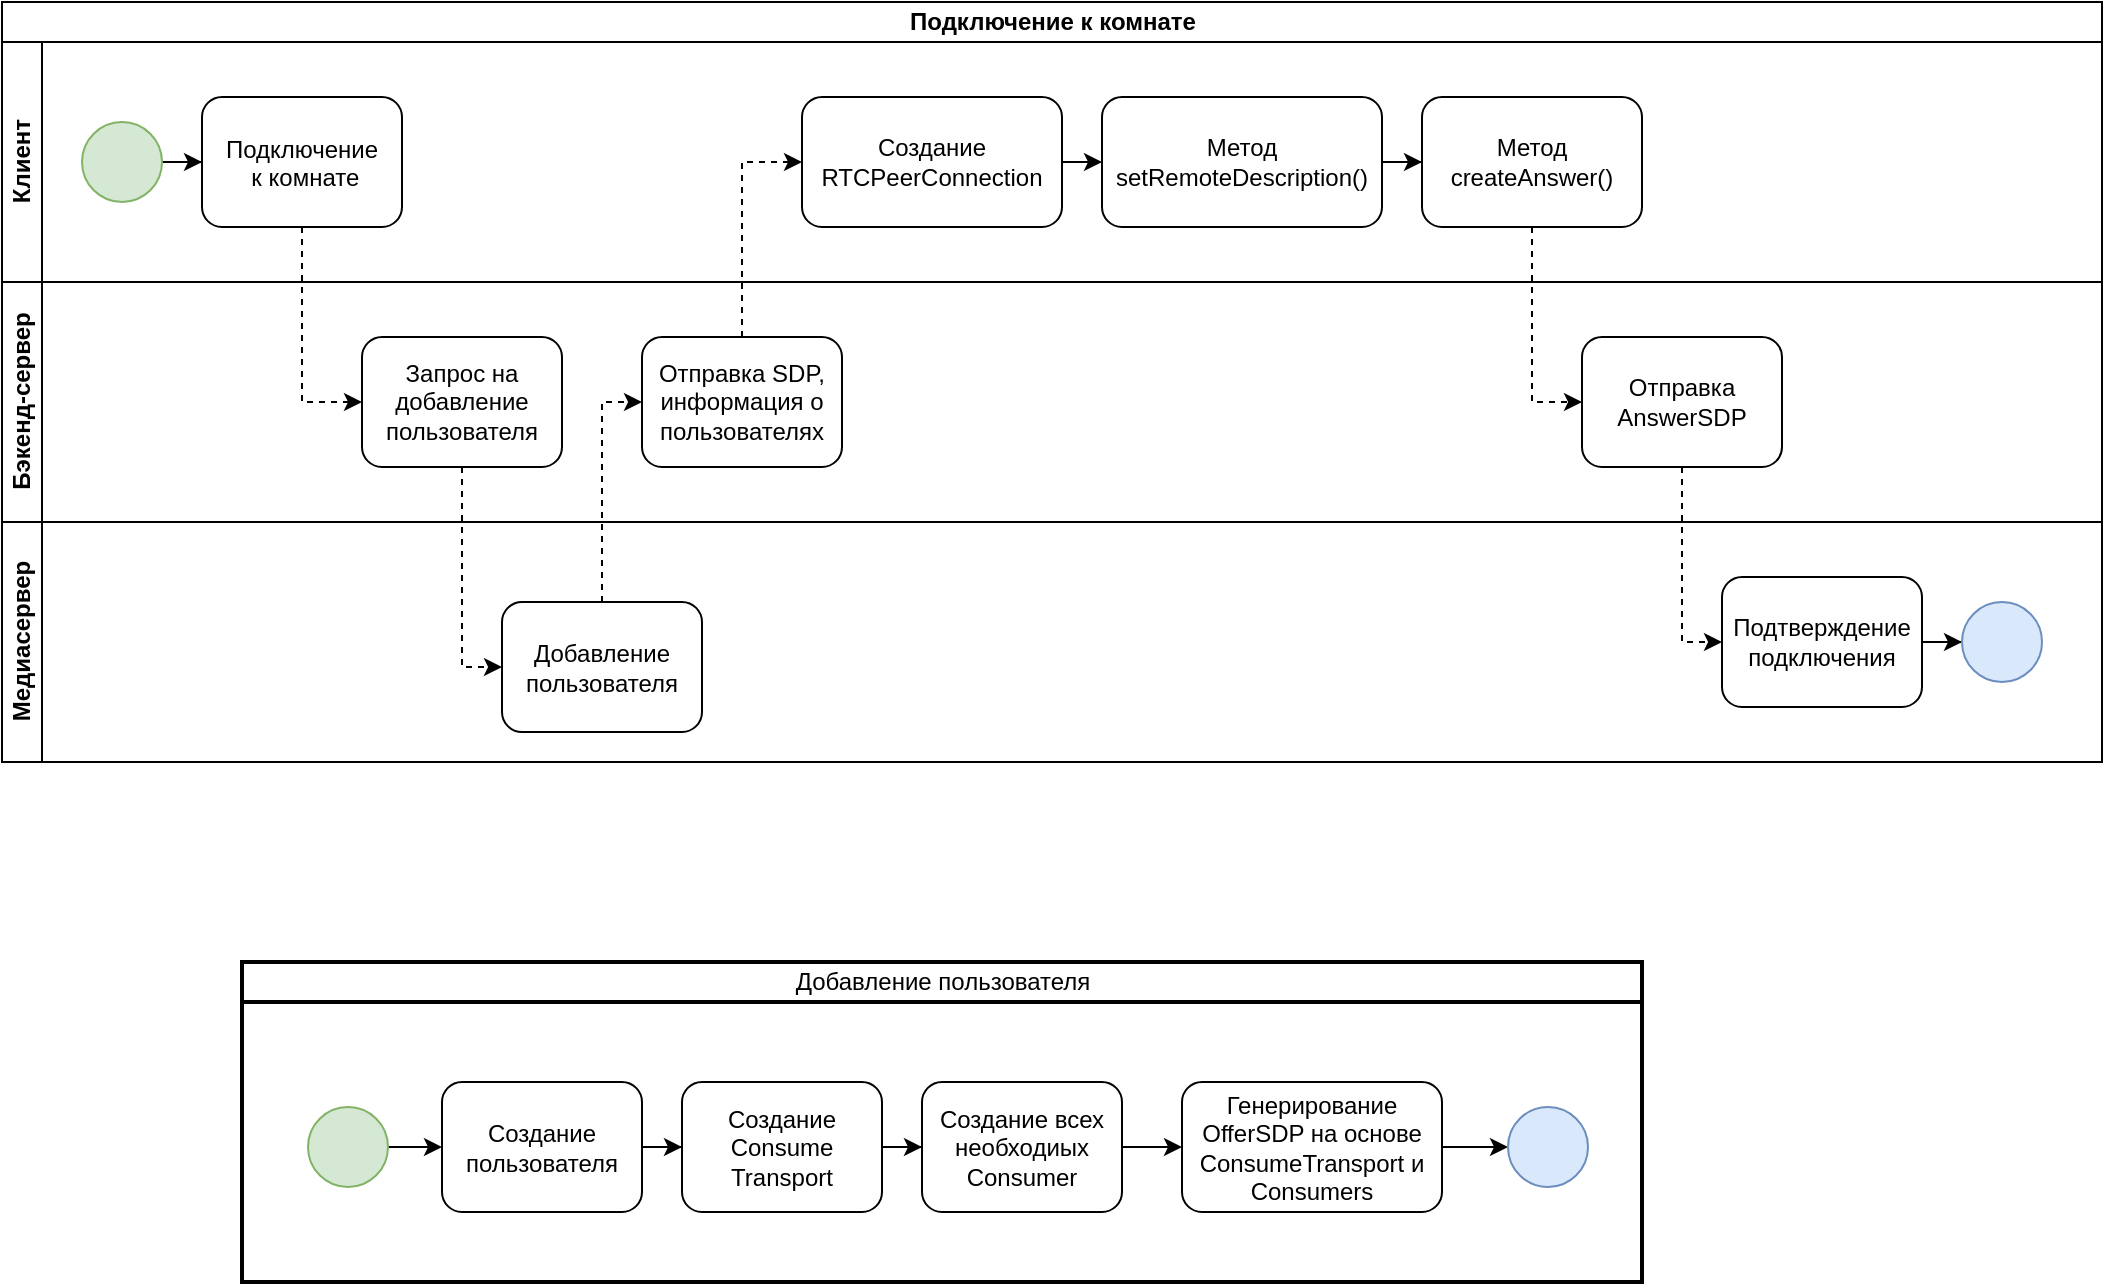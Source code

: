 <mxfile version="14.6.13" type="device" pages="3"><diagram id="ETKXBuLJ5-UBcWtFUw0J" name="Страница 1"><mxGraphModel dx="1205" dy="696" grid="1" gridSize="10" guides="1" tooltips="1" connect="1" arrows="1" fold="1" page="1" pageScale="1" pageWidth="827" pageHeight="1169" math="0" shadow="0"><root><mxCell id="0"/><mxCell id="1" parent="0"/><mxCell id="2uPk1IUhk1NM1T-4s1-V-1" value="Подключение к комнате" style="swimlane;html=1;childLayout=stackLayout;resizeParent=1;resizeParentMax=0;horizontal=1;startSize=20;horizontalStack=0;" parent="1" vertex="1"><mxGeometry x="30" y="180" width="1050" height="380" as="geometry"/></mxCell><mxCell id="2uPk1IUhk1NM1T-4s1-V-2" value="Клиент" style="swimlane;html=1;startSize=20;horizontal=0;" parent="2uPk1IUhk1NM1T-4s1-V-1" vertex="1"><mxGeometry y="20" width="1050" height="120" as="geometry"/></mxCell><mxCell id="2uPk1IUhk1NM1T-4s1-V-7" style="edgeStyle=orthogonalEdgeStyle;rounded=0;orthogonalLoop=1;jettySize=auto;html=1;" parent="2uPk1IUhk1NM1T-4s1-V-2" source="2uPk1IUhk1NM1T-4s1-V-5" target="2uPk1IUhk1NM1T-4s1-V-6" edge="1"><mxGeometry relative="1" as="geometry"/></mxCell><mxCell id="2uPk1IUhk1NM1T-4s1-V-5" value="" style="points=[[0.145,0.145,0],[0.5,0,0],[0.855,0.145,0],[1,0.5,0],[0.855,0.855,0],[0.5,1,0],[0.145,0.855,0],[0,0.5,0]];shape=mxgraph.bpmn.event;html=1;verticalLabelPosition=bottom;labelBackgroundColor=#ffffff;verticalAlign=top;align=center;perimeter=ellipsePerimeter;outlineConnect=0;aspect=fixed;outline=standard;symbol=general;fillColor=#d5e8d4;strokeColor=#82b366;" parent="2uPk1IUhk1NM1T-4s1-V-2" vertex="1"><mxGeometry x="40" y="40" width="40" height="40" as="geometry"/></mxCell><mxCell id="2uPk1IUhk1NM1T-4s1-V-6" value="Подключение&#10; к комнате" style="points=[[0.25,0,0],[0.5,0,0],[0.75,0,0],[1,0.25,0],[1,0.5,0],[1,0.75,0],[0.75,1,0],[0.5,1,0],[0.25,1,0],[0,0.75,0],[0,0.5,0],[0,0.25,0]];shape=mxgraph.bpmn.task;rectStyle=rounded;size=10;taskMarker=abstract;" parent="2uPk1IUhk1NM1T-4s1-V-2" vertex="1"><mxGeometry x="100" y="27.5" width="100" height="65" as="geometry"/></mxCell><mxCell id="2uPk1IUhk1NM1T-4s1-V-28" style="edgeStyle=orthogonalEdgeStyle;rounded=0;orthogonalLoop=1;jettySize=auto;html=1;exitX=1;exitY=0.5;exitDx=0;exitDy=0;exitPerimeter=0;entryX=0;entryY=0.5;entryDx=0;entryDy=0;entryPerimeter=0;" parent="2uPk1IUhk1NM1T-4s1-V-2" source="2uPk1IUhk1NM1T-4s1-V-25" target="2uPk1IUhk1NM1T-4s1-V-27" edge="1"><mxGeometry relative="1" as="geometry"/></mxCell><mxCell id="2uPk1IUhk1NM1T-4s1-V-25" value="Создание RTCPeerConnection" style="points=[[0.25,0,0],[0.5,0,0],[0.75,0,0],[1,0.25,0],[1,0.5,0],[1,0.75,0],[0.75,1,0],[0.5,1,0],[0.25,1,0],[0,0.75,0],[0,0.5,0],[0,0.25,0]];shape=mxgraph.bpmn.task;rectStyle=rounded;size=10;taskMarker=abstract;whiteSpace=wrap;" parent="2uPk1IUhk1NM1T-4s1-V-2" vertex="1"><mxGeometry x="400" y="27.5" width="130" height="65" as="geometry"/></mxCell><mxCell id="2uPk1IUhk1NM1T-4s1-V-46" style="edgeStyle=orthogonalEdgeStyle;rounded=0;orthogonalLoop=1;jettySize=auto;html=1;exitX=1;exitY=0.5;exitDx=0;exitDy=0;exitPerimeter=0;" parent="2uPk1IUhk1NM1T-4s1-V-2" source="2uPk1IUhk1NM1T-4s1-V-27" target="2uPk1IUhk1NM1T-4s1-V-34" edge="1"><mxGeometry relative="1" as="geometry"/></mxCell><mxCell id="2uPk1IUhk1NM1T-4s1-V-27" value="Метод &#10;setRemoteDescription()" style="points=[[0.25,0,0],[0.5,0,0],[0.75,0,0],[1,0.25,0],[1,0.5,0],[1,0.75,0],[0.75,1,0],[0.5,1,0],[0.25,1,0],[0,0.75,0],[0,0.5,0],[0,0.25,0]];shape=mxgraph.bpmn.task;rectStyle=rounded;size=10;taskMarker=abstract;whiteSpace=wrap;" parent="2uPk1IUhk1NM1T-4s1-V-2" vertex="1"><mxGeometry x="550" y="27.5" width="140" height="65" as="geometry"/></mxCell><mxCell id="2uPk1IUhk1NM1T-4s1-V-34" value="Метод &#10;createAnswer()" style="points=[[0.25,0,0],[0.5,0,0],[0.75,0,0],[1,0.25,0],[1,0.5,0],[1,0.75,0],[0.75,1,0],[0.5,1,0],[0.25,1,0],[0,0.75,0],[0,0.5,0],[0,0.25,0]];shape=mxgraph.bpmn.task;rectStyle=rounded;size=10;taskMarker=abstract;whiteSpace=wrap;" parent="2uPk1IUhk1NM1T-4s1-V-2" vertex="1"><mxGeometry x="710" y="27.5" width="110" height="65" as="geometry"/></mxCell><mxCell id="2uPk1IUhk1NM1T-4s1-V-3" value="Бэкенд-сервер" style="swimlane;html=1;startSize=20;horizontal=0;" parent="2uPk1IUhk1NM1T-4s1-V-1" vertex="1"><mxGeometry y="140" width="1050" height="120" as="geometry"/></mxCell><mxCell id="2uPk1IUhk1NM1T-4s1-V-8" value="Запрос на добавление пользователя" style="points=[[0.25,0,0],[0.5,0,0],[0.75,0,0],[1,0.25,0],[1,0.5,0],[1,0.75,0],[0.75,1,0],[0.5,1,0],[0.25,1,0],[0,0.75,0],[0,0.5,0],[0,0.25,0]];shape=mxgraph.bpmn.task;rectStyle=rounded;size=10;taskMarker=abstract;whiteSpace=wrap;" parent="2uPk1IUhk1NM1T-4s1-V-3" vertex="1"><mxGeometry x="180" y="27.5" width="100" height="65" as="geometry"/></mxCell><mxCell id="2uPk1IUhk1NM1T-4s1-V-22" value="Отправка SDP,&#10;информация о пользователях" style="points=[[0.25,0,0],[0.5,0,0],[0.75,0,0],[1,0.25,0],[1,0.5,0],[1,0.75,0],[0.75,1,0],[0.5,1,0],[0.25,1,0],[0,0.75,0],[0,0.5,0],[0,0.25,0]];shape=mxgraph.bpmn.task;rectStyle=rounded;size=10;taskMarker=abstract;whiteSpace=wrap;" parent="2uPk1IUhk1NM1T-4s1-V-3" vertex="1"><mxGeometry x="320" y="27.5" width="100" height="65" as="geometry"/></mxCell><mxCell id="2uPk1IUhk1NM1T-4s1-V-36" value="Отправка AnswerSDP" style="points=[[0.25,0,0],[0.5,0,0],[0.75,0,0],[1,0.25,0],[1,0.5,0],[1,0.75,0],[0.75,1,0],[0.5,1,0],[0.25,1,0],[0,0.75,0],[0,0.5,0],[0,0.25,0]];shape=mxgraph.bpmn.task;rectStyle=rounded;size=10;taskMarker=abstract;whiteSpace=wrap;" parent="2uPk1IUhk1NM1T-4s1-V-3" vertex="1"><mxGeometry x="790" y="27.5" width="100" height="65" as="geometry"/></mxCell><mxCell id="2uPk1IUhk1NM1T-4s1-V-38" style="edgeStyle=orthogonalEdgeStyle;rounded=0;orthogonalLoop=1;jettySize=auto;html=1;entryX=0;entryY=0.5;entryDx=0;entryDy=0;entryPerimeter=0;dashed=1;" parent="2uPk1IUhk1NM1T-4s1-V-1" source="2uPk1IUhk1NM1T-4s1-V-34" target="2uPk1IUhk1NM1T-4s1-V-36" edge="1"><mxGeometry relative="1" as="geometry"/></mxCell><mxCell id="2uPk1IUhk1NM1T-4s1-V-26" style="edgeStyle=orthogonalEdgeStyle;rounded=0;orthogonalLoop=1;jettySize=auto;html=1;entryX=0;entryY=0.5;entryDx=0;entryDy=0;entryPerimeter=0;dashed=1;" parent="2uPk1IUhk1NM1T-4s1-V-1" source="2uPk1IUhk1NM1T-4s1-V-22" target="2uPk1IUhk1NM1T-4s1-V-25" edge="1"><mxGeometry relative="1" as="geometry"/></mxCell><mxCell id="2uPk1IUhk1NM1T-4s1-V-4" value="Медиасервер" style="swimlane;html=1;startSize=20;horizontal=0;" parent="2uPk1IUhk1NM1T-4s1-V-1" vertex="1"><mxGeometry y="260" width="1050" height="120" as="geometry"/></mxCell><mxCell id="2uPk1IUhk1NM1T-4s1-V-14" value="Добавление пользователя" style="points=[[0.25,0,0],[0.5,0,0],[0.75,0,0],[1,0.25,0],[1,0.5,0],[1,0.75,0],[0.75,1,0],[0.5,1,0],[0.25,1,0],[0,0.75,0],[0,0.5,0],[0,0.25,0]];shape=mxgraph.bpmn.task;rectStyle=rounded;size=10;taskMarker=abstract;whiteSpace=wrap;" parent="2uPk1IUhk1NM1T-4s1-V-4" vertex="1"><mxGeometry x="250" y="40" width="100" height="65" as="geometry"/></mxCell><mxCell id="2uPk1IUhk1NM1T-4s1-V-19" style="edgeStyle=orthogonalEdgeStyle;rounded=0;orthogonalLoop=1;jettySize=auto;html=1;" parent="2uPk1IUhk1NM1T-4s1-V-4" edge="1"><mxGeometry relative="1" as="geometry"><mxPoint x="470" y="72.5" as="sourcePoint"/></mxGeometry></mxCell><mxCell id="2uPk1IUhk1NM1T-4s1-V-21" style="edgeStyle=orthogonalEdgeStyle;rounded=0;orthogonalLoop=1;jettySize=auto;html=1;" parent="2uPk1IUhk1NM1T-4s1-V-4" edge="1"><mxGeometry relative="1" as="geometry"><mxPoint x="590" y="72.5" as="sourcePoint"/></mxGeometry></mxCell><mxCell id="2uPk1IUhk1NM1T-4s1-V-42" style="edgeStyle=orthogonalEdgeStyle;rounded=0;orthogonalLoop=1;jettySize=auto;html=1;" parent="2uPk1IUhk1NM1T-4s1-V-4" edge="1"><mxGeometry relative="1" as="geometry"><mxPoint x="1004" y="60.0" as="targetPoint"/></mxGeometry></mxCell><mxCell id="2uPk1IUhk1NM1T-4s1-V-45" style="edgeStyle=orthogonalEdgeStyle;rounded=0;orthogonalLoop=1;jettySize=auto;html=1;" parent="2uPk1IUhk1NM1T-4s1-V-4" edge="1"><mxGeometry relative="1" as="geometry"><mxPoint x="1114" y="60.0" as="sourcePoint"/></mxGeometry></mxCell><mxCell id="4lJ2vFzrOH7g4SkYIsMd-4" style="edgeStyle=orthogonalEdgeStyle;rounded=0;orthogonalLoop=1;jettySize=auto;html=1;" parent="2uPk1IUhk1NM1T-4s1-V-4" source="4lJ2vFzrOH7g4SkYIsMd-1" target="4lJ2vFzrOH7g4SkYIsMd-2" edge="1"><mxGeometry relative="1" as="geometry"/></mxCell><mxCell id="4lJ2vFzrOH7g4SkYIsMd-1" value="Подтверждение подключения" style="points=[[0.25,0,0],[0.5,0,0],[0.75,0,0],[1,0.25,0],[1,0.5,0],[1,0.75,0],[0.75,1,0],[0.5,1,0],[0.25,1,0],[0,0.75,0],[0,0.5,0],[0,0.25,0]];shape=mxgraph.bpmn.task;rectStyle=rounded;size=10;taskMarker=abstract;whiteSpace=wrap;" parent="2uPk1IUhk1NM1T-4s1-V-4" vertex="1"><mxGeometry x="860" y="27.5" width="100" height="65" as="geometry"/></mxCell><mxCell id="4lJ2vFzrOH7g4SkYIsMd-2" value="" style="points=[[0.145,0.145,0],[0.5,0,0],[0.855,0.145,0],[1,0.5,0],[0.855,0.855,0],[0.5,1,0],[0.145,0.855,0],[0,0.5,0]];shape=mxgraph.bpmn.event;html=1;verticalLabelPosition=bottom;labelBackgroundColor=#ffffff;verticalAlign=top;align=center;perimeter=ellipsePerimeter;outlineConnect=0;aspect=fixed;outline=standard;symbol=general;fillColor=#dae8fc;strokeColor=#6c8ebf;" parent="2uPk1IUhk1NM1T-4s1-V-4" vertex="1"><mxGeometry x="980" y="40" width="40" height="40" as="geometry"/></mxCell><mxCell id="2uPk1IUhk1NM1T-4s1-V-13" style="edgeStyle=orthogonalEdgeStyle;rounded=0;orthogonalLoop=1;jettySize=auto;html=1;entryX=0;entryY=0.5;entryDx=0;entryDy=0;entryPerimeter=0;dashed=1;" parent="2uPk1IUhk1NM1T-4s1-V-1" source="2uPk1IUhk1NM1T-4s1-V-6" target="2uPk1IUhk1NM1T-4s1-V-8" edge="1"><mxGeometry relative="1" as="geometry"/></mxCell><mxCell id="2uPk1IUhk1NM1T-4s1-V-15" style="edgeStyle=orthogonalEdgeStyle;rounded=0;orthogonalLoop=1;jettySize=auto;html=1;entryX=0;entryY=0.5;entryDx=0;entryDy=0;entryPerimeter=0;dashed=1;" parent="2uPk1IUhk1NM1T-4s1-V-1" source="2uPk1IUhk1NM1T-4s1-V-8" target="2uPk1IUhk1NM1T-4s1-V-14" edge="1"><mxGeometry relative="1" as="geometry"/></mxCell><mxCell id="gVwDxfxNyZKpO_SLwJWj-8" style="edgeStyle=orthogonalEdgeStyle;rounded=0;orthogonalLoop=1;jettySize=auto;html=1;exitX=0.5;exitY=0;exitDx=0;exitDy=0;exitPerimeter=0;entryX=0;entryY=0.5;entryDx=0;entryDy=0;entryPerimeter=0;dashed=1;" parent="2uPk1IUhk1NM1T-4s1-V-1" source="2uPk1IUhk1NM1T-4s1-V-14" target="2uPk1IUhk1NM1T-4s1-V-22" edge="1"><mxGeometry relative="1" as="geometry"/></mxCell><mxCell id="4lJ2vFzrOH7g4SkYIsMd-3" style="edgeStyle=orthogonalEdgeStyle;rounded=0;orthogonalLoop=1;jettySize=auto;html=1;exitX=0.5;exitY=1;exitDx=0;exitDy=0;exitPerimeter=0;entryX=0;entryY=0.5;entryDx=0;entryDy=0;entryPerimeter=0;dashed=1;" parent="2uPk1IUhk1NM1T-4s1-V-1" source="2uPk1IUhk1NM1T-4s1-V-36" target="4lJ2vFzrOH7g4SkYIsMd-1" edge="1"><mxGeometry relative="1" as="geometry"/></mxCell><mxCell id="gVwDxfxNyZKpO_SLwJWj-11" value="Добавление пользователя" style="swimlane;html=1;startSize=20;fontStyle=0;collapsible=0;horizontal=1;swimlaneLine=1;strokeWidth=2;swimlaneFillColor=#ffffff;" parent="1" vertex="1"><mxGeometry x="150" y="660" width="700" height="160" as="geometry"/></mxCell><mxCell id="gVwDxfxNyZKpO_SLwJWj-2" value="Создание пользователя" style="points=[[0.25,0,0],[0.5,0,0],[0.75,0,0],[1,0.25,0],[1,0.5,0],[1,0.75,0],[0.75,1,0],[0.5,1,0],[0.25,1,0],[0,0.75,0],[0,0.5,0],[0,0.25,0]];shape=mxgraph.bpmn.task;rectStyle=rounded;size=10;taskMarker=abstract;whiteSpace=wrap;" parent="gVwDxfxNyZKpO_SLwJWj-11" vertex="1"><mxGeometry x="100" y="60" width="100" height="65" as="geometry"/></mxCell><mxCell id="gVwDxfxNyZKpO_SLwJWj-4" value="Создание Consume Transport" style="points=[[0.25,0,0],[0.5,0,0],[0.75,0,0],[1,0.25,0],[1,0.5,0],[1,0.75,0],[0.75,1,0],[0.5,1,0],[0.25,1,0],[0,0.75,0],[0,0.5,0],[0,0.25,0]];shape=mxgraph.bpmn.task;rectStyle=rounded;size=10;taskMarker=abstract;whiteSpace=wrap;" parent="gVwDxfxNyZKpO_SLwJWj-11" vertex="1"><mxGeometry x="220" y="60" width="100" height="65" as="geometry"/></mxCell><mxCell id="gVwDxfxNyZKpO_SLwJWj-1" style="edgeStyle=orthogonalEdgeStyle;rounded=0;orthogonalLoop=1;jettySize=auto;html=1;" parent="gVwDxfxNyZKpO_SLwJWj-11" source="gVwDxfxNyZKpO_SLwJWj-2" target="gVwDxfxNyZKpO_SLwJWj-4" edge="1"><mxGeometry relative="1" as="geometry"/></mxCell><mxCell id="gVwDxfxNyZKpO_SLwJWj-6" value="Создание всех необходиых Consumer" style="points=[[0.25,0,0],[0.5,0,0],[0.75,0,0],[1,0.25,0],[1,0.5,0],[1,0.75,0],[0.75,1,0],[0.5,1,0],[0.25,1,0],[0,0.75,0],[0,0.5,0],[0,0.25,0]];shape=mxgraph.bpmn.task;rectStyle=rounded;size=10;taskMarker=abstract;whiteSpace=wrap;" parent="gVwDxfxNyZKpO_SLwJWj-11" vertex="1"><mxGeometry x="340" y="60" width="100" height="65" as="geometry"/></mxCell><mxCell id="gVwDxfxNyZKpO_SLwJWj-3" style="edgeStyle=orthogonalEdgeStyle;rounded=0;orthogonalLoop=1;jettySize=auto;html=1;" parent="gVwDxfxNyZKpO_SLwJWj-11" source="gVwDxfxNyZKpO_SLwJWj-4" target="gVwDxfxNyZKpO_SLwJWj-6" edge="1"><mxGeometry relative="1" as="geometry"/></mxCell><mxCell id="gVwDxfxNyZKpO_SLwJWj-15" style="edgeStyle=orthogonalEdgeStyle;rounded=0;orthogonalLoop=1;jettySize=auto;html=1;" parent="gVwDxfxNyZKpO_SLwJWj-11" source="gVwDxfxNyZKpO_SLwJWj-7" target="gVwDxfxNyZKpO_SLwJWj-14" edge="1"><mxGeometry relative="1" as="geometry"/></mxCell><mxCell id="gVwDxfxNyZKpO_SLwJWj-7" value="Генерирование OfferSDP на основе ConsumeTransport и Consumers" style="points=[[0.25,0,0],[0.5,0,0],[0.75,0,0],[1,0.25,0],[1,0.5,0],[1,0.75,0],[0.75,1,0],[0.5,1,0],[0.25,1,0],[0,0.75,0],[0,0.5,0],[0,0.25,0]];shape=mxgraph.bpmn.task;rectStyle=rounded;size=10;taskMarker=abstract;whiteSpace=wrap;" parent="gVwDxfxNyZKpO_SLwJWj-11" vertex="1"><mxGeometry x="470" y="60" width="130" height="65" as="geometry"/></mxCell><mxCell id="gVwDxfxNyZKpO_SLwJWj-5" style="edgeStyle=orthogonalEdgeStyle;rounded=0;orthogonalLoop=1;jettySize=auto;html=1;" parent="gVwDxfxNyZKpO_SLwJWj-11" source="gVwDxfxNyZKpO_SLwJWj-6" target="gVwDxfxNyZKpO_SLwJWj-7" edge="1"><mxGeometry relative="1" as="geometry"/></mxCell><mxCell id="gVwDxfxNyZKpO_SLwJWj-13" style="edgeStyle=orthogonalEdgeStyle;rounded=0;orthogonalLoop=1;jettySize=auto;html=1;" parent="gVwDxfxNyZKpO_SLwJWj-11" source="gVwDxfxNyZKpO_SLwJWj-12" target="gVwDxfxNyZKpO_SLwJWj-2" edge="1"><mxGeometry relative="1" as="geometry"/></mxCell><mxCell id="gVwDxfxNyZKpO_SLwJWj-12" value="" style="points=[[0.145,0.145,0],[0.5,0,0],[0.855,0.145,0],[1,0.5,0],[0.855,0.855,0],[0.5,1,0],[0.145,0.855,0],[0,0.5,0]];shape=mxgraph.bpmn.event;html=1;verticalLabelPosition=bottom;labelBackgroundColor=#ffffff;verticalAlign=top;align=center;perimeter=ellipsePerimeter;outlineConnect=0;aspect=fixed;outline=standard;symbol=general;fillColor=#d5e8d4;strokeColor=#82b366;" parent="gVwDxfxNyZKpO_SLwJWj-11" vertex="1"><mxGeometry x="33" y="72.5" width="40" height="40" as="geometry"/></mxCell><mxCell id="gVwDxfxNyZKpO_SLwJWj-14" value="" style="points=[[0.145,0.145,0],[0.5,0,0],[0.855,0.145,0],[1,0.5,0],[0.855,0.855,0],[0.5,1,0],[0.145,0.855,0],[0,0.5,0]];shape=mxgraph.bpmn.event;html=1;verticalLabelPosition=bottom;labelBackgroundColor=#ffffff;verticalAlign=top;align=center;perimeter=ellipsePerimeter;outlineConnect=0;aspect=fixed;outline=standard;symbol=general;fillColor=#dae8fc;strokeColor=#6c8ebf;" parent="gVwDxfxNyZKpO_SLwJWj-11" vertex="1"><mxGeometry x="633" y="72.5" width="40" height="40" as="geometry"/></mxCell></root></mxGraphModel></diagram><diagram id="omdGYrulDLYkg5fqbB39" name="Страница 2"><mxGraphModel dx="1024" dy="592" grid="1" gridSize="10" guides="1" tooltips="1" connect="1" arrows="1" fold="1" page="1" pageScale="1" pageWidth="827" pageHeight="1169" math="0" shadow="0"><root><mxCell id="6RDWYnPPyTVVLgTJntej-0"/><mxCell id="6RDWYnPPyTVVLgTJntej-1" parent="6RDWYnPPyTVVLgTJntej-0"/><mxCell id="6RDWYnPPyTVVLgTJntej-2" value="Передача потоковых данных" style="swimlane;html=1;childLayout=stackLayout;resizeParent=1;resizeParentMax=0;horizontal=1;startSize=20;horizontalStack=0;whiteSpace=wrap;" parent="6RDWYnPPyTVVLgTJntej-1" vertex="1"><mxGeometry x="30" y="180" width="1630" height="570" as="geometry"/></mxCell><mxCell id="6RDWYnPPyTVVLgTJntej-41" value="Клиент-вещатель" style="swimlane;html=1;startSize=20;horizontal=0;" parent="6RDWYnPPyTVVLgTJntej-2" vertex="1"><mxGeometry y="20" width="1630" height="120" as="geometry"/></mxCell><mxCell id="6RDWYnPPyTVVLgTJntej-42" style="edgeStyle=orthogonalEdgeStyle;rounded=0;orthogonalLoop=1;jettySize=auto;html=1;" parent="6RDWYnPPyTVVLgTJntej-41" source="6RDWYnPPyTVVLgTJntej-43" target="6RDWYnPPyTVVLgTJntej-44" edge="1"><mxGeometry relative="1" as="geometry"/></mxCell><mxCell id="6RDWYnPPyTVVLgTJntej-43" value="" style="points=[[0.145,0.145,0],[0.5,0,0],[0.855,0.145,0],[1,0.5,0],[0.855,0.855,0],[0.5,1,0],[0.145,0.855,0],[0,0.5,0]];shape=mxgraph.bpmn.event;html=1;verticalLabelPosition=bottom;labelBackgroundColor=#ffffff;verticalAlign=top;align=center;perimeter=ellipsePerimeter;outlineConnect=0;aspect=fixed;outline=standard;symbol=general;fillColor=#d5e8d4;strokeColor=#82b366;" parent="6RDWYnPPyTVVLgTJntej-41" vertex="1"><mxGeometry x="40" y="40" width="40" height="40" as="geometry"/></mxCell><mxCell id="6RDWYnPPyTVVLgTJntej-46" style="edgeStyle=orthogonalEdgeStyle;rounded=0;orthogonalLoop=1;jettySize=auto;html=1;" parent="6RDWYnPPyTVVLgTJntej-41" source="6RDWYnPPyTVVLgTJntej-44" target="6RDWYnPPyTVVLgTJntej-45" edge="1"><mxGeometry relative="1" as="geometry"/></mxCell><mxCell id="6RDWYnPPyTVVLgTJntej-44" value="Метод&#10;getUserMedia()" style="points=[[0.25,0,0],[0.5,0,0],[0.75,0,0],[1,0.25,0],[1,0.5,0],[1,0.75,0],[0.75,1,0],[0.5,1,0],[0.25,1,0],[0,0.75,0],[0,0.5,0],[0,0.25,0]];shape=mxgraph.bpmn.task;rectStyle=rounded;size=10;taskMarker=abstract;" parent="6RDWYnPPyTVVLgTJntej-41" vertex="1"><mxGeometry x="110" y="30" width="100" height="60" as="geometry"/></mxCell><mxCell id="6RDWYnPPyTVVLgTJntej-48" style="edgeStyle=orthogonalEdgeStyle;rounded=0;orthogonalLoop=1;jettySize=auto;html=1;" parent="6RDWYnPPyTVVLgTJntej-41" source="6RDWYnPPyTVVLgTJntej-45" target="6RDWYnPPyTVVLgTJntej-47" edge="1"><mxGeometry relative="1" as="geometry"/></mxCell><mxCell id="6RDWYnPPyTVVLgTJntej-45" value="Создание &#10;RTCPeerConnection" style="points=[[0.25,0,0],[0.5,0,0],[0.75,0,0],[1,0.25,0],[1,0.5,0],[1,0.75,0],[0.75,1,0],[0.5,1,0],[0.25,1,0],[0,0.75,0],[0,0.5,0],[0,0.25,0]];shape=mxgraph.bpmn.task;rectStyle=rounded;size=10;taskMarker=abstract;" parent="6RDWYnPPyTVVLgTJntej-41" vertex="1"><mxGeometry x="230" y="30" width="120" height="60" as="geometry"/></mxCell><mxCell id="6RDWYnPPyTVVLgTJntej-47" value="Метод &#10;createOffer()" style="points=[[0.25,0,0],[0.5,0,0],[0.75,0,0],[1,0.25,0],[1,0.5,0],[1,0.75,0],[0.75,1,0],[0.5,1,0],[0.25,1,0],[0,0.75,0],[0,0.5,0],[0,0.25,0]];shape=mxgraph.bpmn.task;rectStyle=rounded;size=10;taskMarker=abstract;" parent="6RDWYnPPyTVVLgTJntej-41" vertex="1"><mxGeometry x="370" y="30" width="110" height="60" as="geometry"/></mxCell><mxCell id="tt8Z9aWnrtXFWPfzhKW4-12" value="Метод setRemoteDescription()" style="points=[[0.25,0,0],[0.5,0,0],[0.75,0,0],[1,0.25,0],[1,0.5,0],[1,0.75,0],[0.75,1,0],[0.5,1,0],[0.25,1,0],[0,0.75,0],[0,0.5,0],[0,0.25,0]];shape=mxgraph.bpmn.task;rectStyle=rounded;size=10;taskMarker=abstract;whiteSpace=wrap;" parent="6RDWYnPPyTVVLgTJntej-41" vertex="1"><mxGeometry x="810" y="30" width="140" height="60" as="geometry"/></mxCell><mxCell id="6RDWYnPPyTVVLgTJntej-3" value="Клиент-слушатель" style="swimlane;html=1;startSize=20;horizontal=0;" parent="6RDWYnPPyTVVLgTJntej-2" vertex="1"><mxGeometry y="140" width="1630" height="120" as="geometry"/></mxCell><mxCell id="6RDWYnPPyTVVLgTJntej-36" style="edgeStyle=orthogonalEdgeStyle;rounded=0;orthogonalLoop=1;jettySize=auto;html=1;" parent="6RDWYnPPyTVVLgTJntej-3" edge="1"><mxGeometry relative="1" as="geometry"><mxPoint x="110" y="60.0" as="targetPoint"/></mxGeometry></mxCell><mxCell id="fyVIB2_kqtwNMb3Mehe7-1" style="edgeStyle=orthogonalEdgeStyle;rounded=0;orthogonalLoop=1;jettySize=auto;html=1;exitX=1;exitY=0.5;exitDx=0;exitDy=0;exitPerimeter=0;" parent="6RDWYnPPyTVVLgTJntej-3" edge="1"><mxGeometry relative="1" as="geometry"><mxPoint x="1100" y="60" as="targetPoint"/></mxGeometry></mxCell><mxCell id="gRleVwLdC9a7-R2NVpHP-4" style="edgeStyle=orthogonalEdgeStyle;rounded=0;orthogonalLoop=1;jettySize=auto;html=1;" parent="6RDWYnPPyTVVLgTJntej-3" source="gRleVwLdC9a7-R2NVpHP-0" target="gRleVwLdC9a7-R2NVpHP-1" edge="1"><mxGeometry relative="1" as="geometry"/></mxCell><mxCell id="gRleVwLdC9a7-R2NVpHP-0" value="Создание RTCPeerConnection" style="points=[[0.25,0,0],[0.5,0,0],[0.75,0,0],[1,0.25,0],[1,0.5,0],[1,0.75,0],[0.75,1,0],[0.5,1,0],[0.25,1,0],[0,0.75,0],[0,0.5,0],[0,0.25,0]];shape=mxgraph.bpmn.task;rectStyle=rounded;size=10;taskMarker=abstract;whiteSpace=wrap;" parent="6RDWYnPPyTVVLgTJntej-3" vertex="1"><mxGeometry x="940" y="27.5" width="130" height="65" as="geometry"/></mxCell><mxCell id="gRleVwLdC9a7-R2NVpHP-5" style="edgeStyle=orthogonalEdgeStyle;rounded=0;orthogonalLoop=1;jettySize=auto;html=1;exitX=1;exitY=0.5;exitDx=0;exitDy=0;exitPerimeter=0;" parent="6RDWYnPPyTVVLgTJntej-3" source="gRleVwLdC9a7-R2NVpHP-1" target="gRleVwLdC9a7-R2NVpHP-2" edge="1"><mxGeometry relative="1" as="geometry"/></mxCell><mxCell id="gRleVwLdC9a7-R2NVpHP-1" value="Метод &#10;setRemoteDescription()" style="points=[[0.25,0,0],[0.5,0,0],[0.75,0,0],[1,0.25,0],[1,0.5,0],[1,0.75,0],[0.75,1,0],[0.5,1,0],[0.25,1,0],[0,0.75,0],[0,0.5,0],[0,0.25,0]];shape=mxgraph.bpmn.task;rectStyle=rounded;size=10;taskMarker=abstract;whiteSpace=wrap;" parent="6RDWYnPPyTVVLgTJntej-3" vertex="1"><mxGeometry x="1090" y="27.5" width="140" height="65" as="geometry"/></mxCell><mxCell id="gRleVwLdC9a7-R2NVpHP-2" value="Метод &#10;createAnswer()" style="points=[[0.25,0,0],[0.5,0,0],[0.75,0,0],[1,0.25,0],[1,0.5,0],[1,0.75,0],[0.75,1,0],[0.5,1,0],[0.25,1,0],[0,0.75,0],[0,0.5,0],[0,0.25,0]];shape=mxgraph.bpmn.task;rectStyle=rounded;size=10;taskMarker=abstract;whiteSpace=wrap;" parent="6RDWYnPPyTVVLgTJntej-3" vertex="1"><mxGeometry x="1250" y="27.5" width="110" height="65" as="geometry"/></mxCell><mxCell id="6vIM8JimssAB81ZvXOod-3" value="" style="points=[[0.145,0.145,0],[0.5,0,0],[0.855,0.145,0],[1,0.5,0],[0.855,0.855,0],[0.5,1,0],[0.145,0.855,0],[0,0.5,0]];shape=mxgraph.bpmn.event;html=1;verticalLabelPosition=bottom;labelBackgroundColor=#ffffff;verticalAlign=top;align=center;perimeter=ellipsePerimeter;outlineConnect=0;aspect=fixed;outline=standard;symbol=general;fillColor=#dae8fc;strokeColor=#6c8ebf;" parent="6RDWYnPPyTVVLgTJntej-3" vertex="1"><mxGeometry x="1530" y="40" width="40" height="40" as="geometry"/></mxCell><mxCell id="6vIM8JimssAB81ZvXOod-4" style="edgeStyle=orthogonalEdgeStyle;rounded=0;orthogonalLoop=1;jettySize=auto;html=1;exitX=1;exitY=0.5;exitDx=0;exitDy=0;exitPerimeter=0;" parent="6RDWYnPPyTVVLgTJntej-3" source="gRleVwLdC9a7-R2NVpHP-2" target="6vIM8JimssAB81ZvXOod-3" edge="1"><mxGeometry relative="1" as="geometry"/></mxCell><mxCell id="6RDWYnPPyTVVLgTJntej-14" value="Бэкенд-сервер" style="swimlane;html=1;startSize=20;horizontal=0;" parent="6RDWYnPPyTVVLgTJntej-2" vertex="1"><mxGeometry y="260" width="1630" height="190" as="geometry"/></mxCell><mxCell id="6RDWYnPPyTVVLgTJntej-49" value="Запрос на Produce&#10;Отправка OfferSDP" style="points=[[0.25,0,0],[0.5,0,0],[0.75,0,0],[1,0.25,0],[1,0.5,0],[1,0.75,0],[0.75,1,0],[0.5,1,0],[0.25,1,0],[0,0.75,0],[0,0.5,0],[0,0.25,0]];shape=mxgraph.bpmn.task;rectStyle=rounded;size=10;taskMarker=abstract;" parent="6RDWYnPPyTVVLgTJntej-14" vertex="1"><mxGeometry x="450" y="45" width="140" height="60" as="geometry"/></mxCell><mxCell id="tt8Z9aWnrtXFWPfzhKW4-11" style="edgeStyle=orthogonalEdgeStyle;rounded=0;orthogonalLoop=1;jettySize=auto;html=1;exitX=0.5;exitY=0;exitDx=0;exitDy=0;exitPerimeter=0;entryX=0;entryY=0.5;entryDx=0;entryDy=0;entryPerimeter=0;" parent="6RDWYnPPyTVVLgTJntej-14" source="tt8Z9aWnrtXFWPfzhKW4-8" target="tt8Z9aWnrtXFWPfzhKW4-10" edge="1"><mxGeometry relative="1" as="geometry"/></mxCell><mxCell id="tt8Z9aWnrtXFWPfzhKW4-15" style="edgeStyle=orthogonalEdgeStyle;rounded=0;orthogonalLoop=1;jettySize=auto;html=1;exitX=0.5;exitY=1;exitDx=0;exitDy=0;exitPerimeter=0;entryX=0;entryY=0.5;entryDx=0;entryDy=0;entryPerimeter=0;" parent="6RDWYnPPyTVVLgTJntej-14" source="tt8Z9aWnrtXFWPfzhKW4-8" target="tt8Z9aWnrtXFWPfzhKW4-14" edge="1"><mxGeometry relative="1" as="geometry"/></mxCell><mxCell id="tt8Z9aWnrtXFWPfzhKW4-8" value="" style="points=[[0.25,0.25,0],[0.5,0,0],[0.75,0.25,0],[1,0.5,0],[0.75,0.75,0],[0.5,1,0],[0.25,0.75,0],[0,0.5,0]];shape=mxgraph.bpmn.gateway2;html=1;verticalLabelPosition=bottom;labelBackgroundColor=#ffffff;verticalAlign=top;align=center;perimeter=rhombusPerimeter;outlineConnect=0;outline=none;symbol=none;gwType=parallel;" parent="6RDWYnPPyTVVLgTJntej-14" vertex="1"><mxGeometry x="650" y="75" width="40" height="40" as="geometry"/></mxCell><mxCell id="tt8Z9aWnrtXFWPfzhKW4-10" value="Отправка&#10;AnswerSDP&#10;вещателю" style="points=[[0.25,0,0],[0.5,0,0],[0.75,0,0],[1,0.25,0],[1,0.5,0],[1,0.75,0],[0.75,1,0],[0.5,1,0],[0.25,1,0],[0,0.75,0],[0,0.5,0],[0,0.25,0]];shape=mxgraph.bpmn.task;rectStyle=rounded;size=10;taskMarker=abstract;" parent="6RDWYnPPyTVVLgTJntej-14" vertex="1"><mxGeometry x="710" y="15" width="140" height="60" as="geometry"/></mxCell><mxCell id="tt8Z9aWnrtXFWPfzhKW4-14" value="Отправка OfferSDP&#10;слушателям" style="points=[[0.25,0,0],[0.5,0,0],[0.75,0,0],[1,0.25,0],[1,0.5,0],[1,0.75,0],[0.75,1,0],[0.5,1,0],[0.25,1,0],[0,0.75,0],[0,0.5,0],[0,0.25,0]];shape=mxgraph.bpmn.task;rectStyle=rounded;size=10;taskMarker=abstract;whiteSpace=wrap;" parent="6RDWYnPPyTVVLgTJntej-14" vertex="1"><mxGeometry x="840" y="110" width="140" height="60" as="geometry"/></mxCell><mxCell id="ieUM-piZWhklw1Dqqa5F-0" value="Отправка AnswerSDP" style="points=[[0.25,0,0],[0.5,0,0],[0.75,0,0],[1,0.25,0],[1,0.5,0],[1,0.75,0],[0.75,1,0],[0.5,1,0],[0.25,1,0],[0,0.75,0],[0,0.5,0],[0,0.25,0]];shape=mxgraph.bpmn.task;rectStyle=rounded;size=10;taskMarker=abstract;whiteSpace=wrap;" parent="6RDWYnPPyTVVLgTJntej-14" vertex="1"><mxGeometry x="1330" y="62.5" width="100" height="65" as="geometry"/></mxCell><mxCell id="RdTKJyDOAw3oOG8fnKGa-0" value="WebSocket" style="text;html=1;strokeColor=none;fillColor=none;align=center;verticalAlign=middle;whiteSpace=wrap;rounded=0;" parent="6RDWYnPPyTVVLgTJntej-14" vertex="1"><mxGeometry x="920" y="85" width="80" height="20" as="geometry"/></mxCell><mxCell id="6RDWYnPPyTVVLgTJntej-18" value="Медиасервер" style="swimlane;html=1;startSize=20;horizontal=0;" parent="6RDWYnPPyTVVLgTJntej-2" vertex="1"><mxGeometry y="450" width="1630" height="120" as="geometry"/></mxCell><mxCell id="tt8Z9aWnrtXFWPfzhKW4-4" value="Создание ProducerTransport,&#10;Producer,&#10;а также всех необходимых Consumers" style="points=[[0.25,0,0],[0.5,0,0],[0.75,0,0],[1,0.25,0],[1,0.5,0],[1,0.75,0],[0.75,1,0],[0.5,1,0],[0.25,1,0],[0,0.75,0],[0,0.5,0],[0,0.25,0]];shape=mxgraph.bpmn.task;rectStyle=rounded;size=10;taskMarker=abstract;whiteSpace=wrap;" parent="6RDWYnPPyTVVLgTJntej-18" vertex="1"><mxGeometry x="540" y="25" width="170" height="70" as="geometry"/></mxCell><mxCell id="ieUM-piZWhklw1Dqqa5F-5" style="edgeStyle=orthogonalEdgeStyle;rounded=0;orthogonalLoop=1;jettySize=auto;html=1;dashed=1;" parent="6RDWYnPPyTVVLgTJntej-18" source="ieUM-piZWhklw1Dqqa5F-2" edge="1"><mxGeometry relative="1" as="geometry"><mxPoint x="1530" y="60" as="targetPoint"/></mxGeometry></mxCell><mxCell id="ieUM-piZWhklw1Dqqa5F-2" value="Подтверждение подключения" style="points=[[0.25,0,0],[0.5,0,0],[0.75,0,0],[1,0.25,0],[1,0.5,0],[1,0.75,0],[0.75,1,0],[0.5,1,0],[0.25,1,0],[0,0.75,0],[0,0.5,0],[0,0.25,0]];shape=mxgraph.bpmn.task;rectStyle=rounded;size=10;taskMarker=abstract;whiteSpace=wrap;" parent="6RDWYnPPyTVVLgTJntej-18" vertex="1"><mxGeometry x="1400" y="27.5" width="100" height="65" as="geometry"/></mxCell><mxCell id="w-CYK984k-jZyNfb0fop-0" value="" style="points=[[0.145,0.145,0],[0.5,0,0],[0.855,0.145,0],[1,0.5,0],[0.855,0.855,0],[0.5,1,0],[0.145,0.855,0],[0,0.5,0]];shape=mxgraph.bpmn.event;html=1;verticalLabelPosition=bottom;labelBackgroundColor=#ffffff;verticalAlign=top;align=center;perimeter=ellipsePerimeter;outlineConnect=0;aspect=fixed;outline=standard;symbol=general;fillColor=#dae8fc;strokeColor=#6c8ebf;" parent="6RDWYnPPyTVVLgTJntej-18" vertex="1"><mxGeometry x="1530" y="40" width="40" height="40" as="geometry"/></mxCell><mxCell id="6vIM8JimssAB81ZvXOod-0" value="" style="points=[[0.145,0.145,0],[0.5,0,0],[0.855,0.145,0],[1,0.5,0],[0.855,0.855,0],[0.5,1,0],[0.145,0.855,0],[0,0.5,0]];shape=mxgraph.bpmn.event;html=1;verticalLabelPosition=bottom;labelBackgroundColor=#ffffff;verticalAlign=top;align=center;perimeter=ellipsePerimeter;outlineConnect=0;aspect=fixed;outline=standard;symbol=general;fillColor=#dae8fc;strokeColor=#6c8ebf;" parent="6RDWYnPPyTVVLgTJntej-18" vertex="1"><mxGeometry x="1530" y="-390" width="40" height="40" as="geometry"/></mxCell><mxCell id="6RDWYnPPyTVVLgTJntej-51" style="edgeStyle=orthogonalEdgeStyle;rounded=0;orthogonalLoop=1;jettySize=auto;html=1;entryX=0;entryY=0.5;entryDx=0;entryDy=0;entryPerimeter=0;dashed=1;" parent="6RDWYnPPyTVVLgTJntej-2" source="6RDWYnPPyTVVLgTJntej-47" target="6RDWYnPPyTVVLgTJntej-49" edge="1"><mxGeometry relative="1" as="geometry"/></mxCell><mxCell id="tt8Z9aWnrtXFWPfzhKW4-5" style="edgeStyle=orthogonalEdgeStyle;rounded=0;orthogonalLoop=1;jettySize=auto;html=1;exitX=0.5;exitY=1;exitDx=0;exitDy=0;exitPerimeter=0;entryX=0;entryY=0.5;entryDx=0;entryDy=0;entryPerimeter=0;dashed=1;" parent="6RDWYnPPyTVVLgTJntej-2" source="6RDWYnPPyTVVLgTJntej-49" target="tt8Z9aWnrtXFWPfzhKW4-4" edge="1"><mxGeometry relative="1" as="geometry"/></mxCell><mxCell id="tt8Z9aWnrtXFWPfzhKW4-9" style="edgeStyle=orthogonalEdgeStyle;rounded=0;orthogonalLoop=1;jettySize=auto;html=1;exitX=0.5;exitY=0;exitDx=0;exitDy=0;exitPerimeter=0;entryX=0;entryY=0.5;entryDx=0;entryDy=0;entryPerimeter=0;dashed=1;" parent="6RDWYnPPyTVVLgTJntej-2" source="tt8Z9aWnrtXFWPfzhKW4-4" target="tt8Z9aWnrtXFWPfzhKW4-8" edge="1"><mxGeometry relative="1" as="geometry"/></mxCell><mxCell id="tt8Z9aWnrtXFWPfzhKW4-13" style="edgeStyle=orthogonalEdgeStyle;rounded=0;orthogonalLoop=1;jettySize=auto;html=1;exitX=0.5;exitY=0;exitDx=0;exitDy=0;exitPerimeter=0;entryX=0;entryY=0.5;entryDx=0;entryDy=0;entryPerimeter=0;dashed=1;" parent="6RDWYnPPyTVVLgTJntej-2" source="tt8Z9aWnrtXFWPfzhKW4-10" target="tt8Z9aWnrtXFWPfzhKW4-12" edge="1"><mxGeometry relative="1" as="geometry"/></mxCell><mxCell id="gRleVwLdC9a7-R2NVpHP-3" style="edgeStyle=orthogonalEdgeStyle;rounded=0;orthogonalLoop=1;jettySize=auto;html=1;exitX=0.5;exitY=0;exitDx=0;exitDy=0;exitPerimeter=0;entryX=0;entryY=0.5;entryDx=0;entryDy=0;entryPerimeter=0;dashed=1;" parent="6RDWYnPPyTVVLgTJntej-2" source="tt8Z9aWnrtXFWPfzhKW4-14" target="gRleVwLdC9a7-R2NVpHP-0" edge="1"><mxGeometry relative="1" as="geometry"/></mxCell><mxCell id="ieUM-piZWhklw1Dqqa5F-1" style="edgeStyle=orthogonalEdgeStyle;rounded=0;orthogonalLoop=1;jettySize=auto;html=1;exitX=0.5;exitY=1;exitDx=0;exitDy=0;exitPerimeter=0;entryX=0;entryY=0.5;entryDx=0;entryDy=0;entryPerimeter=0;dashed=1;" parent="6RDWYnPPyTVVLgTJntej-2" source="gRleVwLdC9a7-R2NVpHP-2" target="ieUM-piZWhklw1Dqqa5F-0" edge="1"><mxGeometry relative="1" as="geometry"/></mxCell><mxCell id="ieUM-piZWhklw1Dqqa5F-3" style="edgeStyle=orthogonalEdgeStyle;rounded=0;orthogonalLoop=1;jettySize=auto;html=1;entryX=0;entryY=0.5;entryDx=0;entryDy=0;entryPerimeter=0;dashed=1;" parent="6RDWYnPPyTVVLgTJntej-2" source="ieUM-piZWhklw1Dqqa5F-0" target="ieUM-piZWhklw1Dqqa5F-2" edge="1"><mxGeometry relative="1" as="geometry"/></mxCell><mxCell id="6vIM8JimssAB81ZvXOod-2" style="edgeStyle=orthogonalEdgeStyle;rounded=0;orthogonalLoop=1;jettySize=auto;html=1;exitX=1;exitY=0.5;exitDx=0;exitDy=0;exitPerimeter=0;entryX=0;entryY=0.5;entryDx=0;entryDy=0;entryPerimeter=0;" parent="6RDWYnPPyTVVLgTJntej-2" source="tt8Z9aWnrtXFWPfzhKW4-12" target="6vIM8JimssAB81ZvXOod-0" edge="1"><mxGeometry relative="1" as="geometry"/></mxCell></root></mxGraphModel></diagram><diagram id="1lXNFVaFO2XHnJRUeZQg" name="Страница 3"><mxGraphModel dx="1463" dy="846" grid="1" gridSize="10" guides="1" tooltips="1" connect="1" arrows="1" fold="1" page="1" pageScale="1" pageWidth="827" pageHeight="1169" math="0" shadow="0"><root><mxCell id="teo8RQ1Q7ByRkuOMw68x-0"/><mxCell id="teo8RQ1Q7ByRkuOMw68x-1" parent="teo8RQ1Q7ByRkuOMw68x-0"/><mxCell id="teo8RQ1Q7ByRkuOMw68x-2" value="Звонок пользователя-1 пользователю-2" style="swimlane;html=1;childLayout=stackLayout;resizeParent=1;resizeParentMax=0;horizontal=1;startSize=20;horizontalStack=0;" parent="teo8RQ1Q7ByRkuOMw68x-1" vertex="1"><mxGeometry x="90" y="130" width="1320" height="640" as="geometry"/></mxCell><mxCell id="teo8RQ1Q7ByRkuOMw68x-3" value="Пользователь-1" style="swimlane;html=1;startSize=20;horizontal=0;" parent="teo8RQ1Q7ByRkuOMw68x-2" vertex="1"><mxGeometry y="20" width="1320" height="120" as="geometry"/></mxCell><mxCell id="jqP7iWFTU1Eap3SlWdCk-3" style="edgeStyle=orthogonalEdgeStyle;rounded=0;orthogonalLoop=1;jettySize=auto;html=1;" parent="teo8RQ1Q7ByRkuOMw68x-3" source="jqP7iWFTU1Eap3SlWdCk-1" target="jqP7iWFTU1Eap3SlWdCk-2" edge="1"><mxGeometry relative="1" as="geometry"/></mxCell><mxCell id="jqP7iWFTU1Eap3SlWdCk-1" value="" style="points=[[0.145,0.145,0],[0.5,0,0],[0.855,0.145,0],[1,0.5,0],[0.855,0.855,0],[0.5,1,0],[0.145,0.855,0],[0,0.5,0]];shape=mxgraph.bpmn.event;html=1;verticalLabelPosition=bottom;labelBackgroundColor=#ffffff;verticalAlign=top;align=center;perimeter=ellipsePerimeter;outlineConnect=0;aspect=fixed;outline=standard;symbol=general;fillColor=#d5e8d4;strokeColor=#82b366;" parent="teo8RQ1Q7ByRkuOMw68x-3" vertex="1"><mxGeometry x="40" y="45" width="30" height="30" as="geometry"/></mxCell><mxCell id="jqP7iWFTU1Eap3SlWdCk-2" value="Инициация исходящего звонка" style="points=[[0.25,0,0],[0.5,0,0],[0.75,0,0],[1,0.25,0],[1,0.5,0],[1,0.75,0],[0.75,1,0],[0.5,1,0],[0.25,1,0],[0,0.75,0],[0,0.5,0],[0,0.25,0]];shape=mxgraph.bpmn.task;rectStyle=rounded;size=10;taskMarker=abstract;whiteSpace=wrap;fontSize=11;" parent="teo8RQ1Q7ByRkuOMw68x-3" vertex="1"><mxGeometry x="90" y="30" width="90" height="60" as="geometry"/></mxCell><mxCell id="SMOtSUxxDWHNjUOdEIv--2" style="edgeStyle=orthogonalEdgeStyle;rounded=0;orthogonalLoop=1;jettySize=auto;html=1;" parent="teo8RQ1Q7ByRkuOMw68x-3" source="jqP7iWFTU1Eap3SlWdCk-32" target="SMOtSUxxDWHNjUOdEIv--0" edge="1"><mxGeometry relative="1" as="geometry"/></mxCell><mxCell id="jqP7iWFTU1Eap3SlWdCk-32" value="Подключение к комнате" style="points=[[0.25,0,0],[0.5,0,0],[0.75,0,0],[1,0.25,0],[1,0.5,0],[1,0.75,0],[0.75,1,0],[0.5,1,0],[0.25,1,0],[0,0.75,0],[0,0.5,0],[0,0.25,0]];shape=mxgraph.bpmn.task;rectStyle=rounded;size=10;taskMarker=abstract;whiteSpace=wrap;fontSize=11;fontStyle=1" parent="teo8RQ1Q7ByRkuOMw68x-3" vertex="1"><mxGeometry x="570" y="30" width="90" height="60" as="geometry"/></mxCell><mxCell id="wgg1c22evaXaQGEWTNw9-5" style="edgeStyle=orthogonalEdgeStyle;rounded=0;orthogonalLoop=1;jettySize=auto;html=1;" parent="teo8RQ1Q7ByRkuOMw68x-3" source="aw44CjH_almrFxL1I8mn-12" target="wgg1c22evaXaQGEWTNw9-3" edge="1"><mxGeometry relative="1" as="geometry"/></mxCell><mxCell id="aw44CjH_almrFxL1I8mn-12" value="Вывод сообщения об отклоненном вызове" style="points=[[0.25,0,0],[0.5,0,0],[0.75,0,0],[1,0.25,0],[1,0.5,0],[1,0.75,0],[0.75,1,0],[0.5,1,0],[0.25,1,0],[0,0.75,0],[0,0.5,0],[0,0.25,0]];shape=mxgraph.bpmn.task;rectStyle=rounded;size=10;taskMarker=abstract;whiteSpace=wrap;fontSize=11;" parent="teo8RQ1Q7ByRkuOMw68x-3" vertex="1"><mxGeometry x="1120" y="40" width="90" height="60" as="geometry"/></mxCell><mxCell id="SMOtSUxxDWHNjUOdEIv--0" value="" style="points=[[0.145,0.145,0],[0.5,0,0],[0.855,0.145,0],[1,0.5,0],[0.855,0.855,0],[0.5,1,0],[0.145,0.855,0],[0,0.5,0]];shape=mxgraph.bpmn.event;html=1;verticalLabelPosition=bottom;labelBackgroundColor=#ffffff;verticalAlign=top;align=center;perimeter=ellipsePerimeter;outlineConnect=0;aspect=fixed;outline=standard;symbol=general;fontSize=11;fillColor=#dae8fc;strokeColor=#6c8ebf;" parent="teo8RQ1Q7ByRkuOMw68x-3" vertex="1"><mxGeometry x="690" y="45" width="30" height="30" as="geometry"/></mxCell><mxCell id="wgg1c22evaXaQGEWTNw9-3" value="" style="points=[[0.145,0.145,0],[0.5,0,0],[0.855,0.145,0],[1,0.5,0],[0.855,0.855,0],[0.5,1,0],[0.145,0.855,0],[0,0.5,0]];shape=mxgraph.bpmn.event;html=1;verticalLabelPosition=bottom;labelBackgroundColor=#ffffff;verticalAlign=top;align=center;perimeter=ellipsePerimeter;outlineConnect=0;aspect=fixed;outline=standard;symbol=general;fontSize=11;fillColor=#f8cecc;strokeColor=#b85450;" parent="teo8RQ1Q7ByRkuOMw68x-3" vertex="1"><mxGeometry x="1230" y="55" width="30" height="30" as="geometry"/></mxCell><mxCell id="teo8RQ1Q7ByRkuOMw68x-4" value="Пользователь-2" style="swimlane;html=1;startSize=20;horizontal=0;" parent="teo8RQ1Q7ByRkuOMw68x-2" vertex="1"><mxGeometry y="140" width="1320" height="180" as="geometry"/></mxCell><mxCell id="jqP7iWFTU1Eap3SlWdCk-39" style="edgeStyle=orthogonalEdgeStyle;rounded=0;orthogonalLoop=1;jettySize=auto;html=1;exitX=1;exitY=0.5;exitDx=0;exitDy=0;exitPerimeter=0;fontSize=11;" parent="teo8RQ1Q7ByRkuOMw68x-4" source="jqP7iWFTU1Eap3SlWdCk-34" target="jqP7iWFTU1Eap3SlWdCk-38" edge="1"><mxGeometry relative="1" as="geometry"/></mxCell><mxCell id="jqP7iWFTU1Eap3SlWdCk-34" value="Уведомление о входящем звонке" style="points=[[0.25,0,0],[0.5,0,0],[0.75,0,0],[1,0.25,0],[1,0.5,0],[1,0.75,0],[0.75,1,0],[0.5,1,0],[0.25,1,0],[0,0.75,0],[0,0.5,0],[0,0.25,0]];shape=mxgraph.bpmn.task;rectStyle=rounded;size=10;taskMarker=abstract;whiteSpace=wrap;fontSize=11;" parent="teo8RQ1Q7ByRkuOMw68x-4" vertex="1"><mxGeometry x="620" y="70" width="90" height="60" as="geometry"/></mxCell><mxCell id="aw44CjH_almrFxL1I8mn-2" style="edgeStyle=orthogonalEdgeStyle;rounded=0;orthogonalLoop=1;jettySize=auto;html=1;exitX=0.5;exitY=0;exitDx=0;exitDy=0;exitPerimeter=0;entryX=0;entryY=0.5;entryDx=0;entryDy=0;entryPerimeter=0;" parent="teo8RQ1Q7ByRkuOMw68x-4" source="jqP7iWFTU1Eap3SlWdCk-38" target="jqP7iWFTU1Eap3SlWdCk-45" edge="1"><mxGeometry relative="1" as="geometry"/></mxCell><mxCell id="jqP7iWFTU1Eap3SlWdCk-38" value="" style="points=[[0.25,0.25,0],[0.5,0,0],[0.75,0.25,0],[1,0.5,0],[0.75,0.75,0],[0.5,1,0],[0.25,0.75,0],[0,0.5,0]];shape=mxgraph.bpmn.gateway2;html=1;verticalLabelPosition=bottom;labelBackgroundColor=#ffffff;verticalAlign=top;align=center;perimeter=rhombusPerimeter;outlineConnect=0;outline=none;symbol=none;gwType=exclusive;fontSize=11;" parent="teo8RQ1Q7ByRkuOMw68x-4" vertex="1"><mxGeometry x="730" y="80" width="40" height="40" as="geometry"/></mxCell><mxCell id="jqP7iWFTU1Eap3SlWdCk-44" value="Звонок &lt;br&gt;отклонен" style="text;html=1;strokeColor=none;fillColor=none;align=center;verticalAlign=middle;whiteSpace=wrap;rounded=0;fontSize=11;" parent="teo8RQ1Q7ByRkuOMw68x-4" vertex="1"><mxGeometry x="720" y="150" width="120" height="20" as="geometry"/></mxCell><mxCell id="wgg1c22evaXaQGEWTNw9-2" style="edgeStyle=orthogonalEdgeStyle;rounded=0;orthogonalLoop=1;jettySize=auto;html=1;" parent="teo8RQ1Q7ByRkuOMw68x-4" source="jqP7iWFTU1Eap3SlWdCk-45" target="wgg1c22evaXaQGEWTNw9-0" edge="1"><mxGeometry relative="1" as="geometry"/></mxCell><mxCell id="jqP7iWFTU1Eap3SlWdCk-45" value="Подключение к комнате" style="points=[[0.25,0,0],[0.5,0,0],[0.75,0,0],[1,0.25,0],[1,0.5,0],[1,0.75,0],[0.75,1,0],[0.5,1,0],[0.25,1,0],[0,0.75,0],[0,0.5,0],[0,0.25,0]];shape=mxgraph.bpmn.task;rectStyle=rounded;size=10;taskMarker=abstract;whiteSpace=wrap;fontSize=11;fontStyle=1" parent="teo8RQ1Q7ByRkuOMw68x-4" vertex="1"><mxGeometry x="810" y="30" width="90" height="60" as="geometry"/></mxCell><mxCell id="jqP7iWFTU1Eap3SlWdCk-47" value="Звонок &lt;br&gt;принят" style="text;html=1;strokeColor=none;fillColor=none;align=center;verticalAlign=middle;whiteSpace=wrap;rounded=0;fontSize=11;" parent="teo8RQ1Q7ByRkuOMw68x-4" vertex="1"><mxGeometry x="730" y="30" width="90" height="20" as="geometry"/></mxCell><mxCell id="aw44CjH_almrFxL1I8mn-3" style="edgeStyle=orthogonalEdgeStyle;rounded=0;orthogonalLoop=1;jettySize=auto;html=1;exitX=0.5;exitY=1;exitDx=0;exitDy=0;" parent="teo8RQ1Q7ByRkuOMw68x-4" source="jqP7iWFTU1Eap3SlWdCk-44" target="jqP7iWFTU1Eap3SlWdCk-44" edge="1"><mxGeometry relative="1" as="geometry"/></mxCell><mxCell id="aw44CjH_almrFxL1I8mn-4" value="Отправка запроса на отмену звонка" style="points=[[0.25,0,0],[0.5,0,0],[0.75,0,0],[1,0.25,0],[1,0.5,0],[1,0.75,0],[0.75,1,0],[0.5,1,0],[0.25,1,0],[0,0.75,0],[0,0.5,0],[0,0.25,0]];shape=mxgraph.bpmn.task;rectStyle=rounded;size=10;taskMarker=abstract;whiteSpace=wrap;fontSize=11;" parent="teo8RQ1Q7ByRkuOMw68x-4" vertex="1"><mxGeometry x="830" y="110" width="90" height="60" as="geometry"/></mxCell><mxCell id="aw44CjH_almrFxL1I8mn-5" style="edgeStyle=orthogonalEdgeStyle;rounded=0;orthogonalLoop=1;jettySize=auto;html=1;exitX=0.5;exitY=1;exitDx=0;exitDy=0;exitPerimeter=0;entryX=0;entryY=0.5;entryDx=0;entryDy=0;entryPerimeter=0;" parent="teo8RQ1Q7ByRkuOMw68x-4" source="jqP7iWFTU1Eap3SlWdCk-38" target="aw44CjH_almrFxL1I8mn-4" edge="1"><mxGeometry relative="1" as="geometry"/></mxCell><mxCell id="wgg1c22evaXaQGEWTNw9-0" value="" style="points=[[0.145,0.145,0],[0.5,0,0],[0.855,0.145,0],[1,0.5,0],[0.855,0.855,0],[0.5,1,0],[0.145,0.855,0],[0,0.5,0]];shape=mxgraph.bpmn.event;html=1;verticalLabelPosition=bottom;labelBackgroundColor=#ffffff;verticalAlign=top;align=center;perimeter=ellipsePerimeter;outlineConnect=0;aspect=fixed;outline=standard;symbol=general;fontSize=11;fillColor=#dae8fc;strokeColor=#6c8ebf;" parent="teo8RQ1Q7ByRkuOMw68x-4" vertex="1"><mxGeometry x="930" y="45" width="30" height="30" as="geometry"/></mxCell><mxCell id="teo8RQ1Q7ByRkuOMw68x-5" value="Сервер" style="swimlane;html=1;startSize=20;horizontal=0;" parent="teo8RQ1Q7ByRkuOMw68x-2" vertex="1"><mxGeometry y="320" width="1320" height="200" as="geometry"/></mxCell><mxCell id="jqP7iWFTU1Eap3SlWdCk-4" value="Отправка запроса на создание комнаты" style="points=[[0.25,0,0],[0.5,0,0],[0.75,0,0],[1,0.25,0],[1,0.5,0],[1,0.75,0],[0.75,1,0],[0.5,1,0],[0.25,1,0],[0,0.75,0],[0,0.5,0],[0,0.25,0]];shape=mxgraph.bpmn.task;rectStyle=rounded;size=10;taskMarker=abstract;whiteSpace=wrap;fontSize=11;" parent="teo8RQ1Q7ByRkuOMw68x-5" vertex="1"><mxGeometry x="324" y="30" width="90" height="60" as="geometry"/></mxCell><mxCell id="jqP7iWFTU1Eap3SlWdCk-19" style="edgeStyle=orthogonalEdgeStyle;rounded=0;orthogonalLoop=1;jettySize=auto;html=1;exitX=0.5;exitY=1;exitDx=0;exitDy=0;exitPerimeter=0;entryX=0;entryY=0.5;entryDx=0;entryDy=0;entryPerimeter=0;fontSize=11;" parent="teo8RQ1Q7ByRkuOMw68x-5" source="jqP7iWFTU1Eap3SlWdCk-14" target="jqP7iWFTU1Eap3SlWdCk-17" edge="1"><mxGeometry relative="1" as="geometry"/></mxCell><mxCell id="jqP7iWFTU1Eap3SlWdCk-14" value="Проверка, в сети ли пользователь-2" style="points=[[0.25,0,0],[0.5,0,0],[0.75,0,0],[1,0.25,0],[1,0.5,0],[1,0.75,0],[0.75,1,0],[0.5,1,0],[0.25,1,0],[0,0.75,0],[0,0.5,0],[0,0.25,0]];shape=mxgraph.bpmn.task;rectStyle=rounded;size=10;taskMarker=abstract;whiteSpace=wrap;fontSize=11;" parent="teo8RQ1Q7ByRkuOMw68x-5" vertex="1"><mxGeometry x="160" y="30" width="100" height="60" as="geometry"/></mxCell><mxCell id="jqP7iWFTU1Eap3SlWdCk-22" style="edgeStyle=orthogonalEdgeStyle;rounded=0;orthogonalLoop=1;jettySize=auto;html=1;exitX=0.5;exitY=1;exitDx=0;exitDy=0;exitPerimeter=0;entryX=0;entryY=0.5;entryDx=0;entryDy=0;entryPerimeter=0;fontSize=11;" parent="teo8RQ1Q7ByRkuOMw68x-5" source="jqP7iWFTU1Eap3SlWdCk-17" target="jqP7iWFTU1Eap3SlWdCk-20" edge="1"><mxGeometry relative="1" as="geometry"/></mxCell><mxCell id="jqP7iWFTU1Eap3SlWdCk-24" style="edgeStyle=orthogonalEdgeStyle;rounded=0;orthogonalLoop=1;jettySize=auto;html=1;entryX=0;entryY=0.5;entryDx=0;entryDy=0;entryPerimeter=0;fontSize=11;" parent="teo8RQ1Q7ByRkuOMw68x-5" source="jqP7iWFTU1Eap3SlWdCk-17" target="jqP7iWFTU1Eap3SlWdCk-4" edge="1"><mxGeometry relative="1" as="geometry"><Array as="points"><mxPoint x="290" y="130"/><mxPoint x="290" y="60"/></Array></mxGeometry></mxCell><mxCell id="jqP7iWFTU1Eap3SlWdCk-17" value="" style="points=[[0.25,0.25,0],[0.5,0,0],[0.75,0.25,0],[1,0.5,0],[0.75,0.75,0],[0.5,1,0],[0.25,0.75,0],[0,0.5,0]];shape=mxgraph.bpmn.gateway2;html=1;verticalLabelPosition=bottom;labelBackgroundColor=#ffffff;verticalAlign=top;align=center;perimeter=rhombusPerimeter;outlineConnect=0;outline=none;symbol=none;gwType=exclusive;fontSize=11;" parent="teo8RQ1Q7ByRkuOMw68x-5" vertex="1"><mxGeometry x="230" y="110" width="40" height="40" as="geometry"/></mxCell><mxCell id="jqP7iWFTU1Eap3SlWdCk-20" value="" style="points=[[0.145,0.145,0],[0.5,0,0],[0.855,0.145,0],[1,0.5,0],[0.855,0.855,0],[0.5,1,0],[0.145,0.855,0],[0,0.5,0]];shape=mxgraph.bpmn.event;html=1;verticalLabelPosition=bottom;labelBackgroundColor=#ffffff;verticalAlign=top;align=center;perimeter=ellipsePerimeter;outlineConnect=0;aspect=fixed;outline=standard;symbol=general;fontSize=11;fillColor=#f8cecc;strokeColor=#b85450;" parent="teo8RQ1Q7ByRkuOMw68x-5" vertex="1"><mxGeometry x="360" y="165" width="30" height="30" as="geometry"/></mxCell><mxCell id="jqP7iWFTU1Eap3SlWdCk-23" value="Польз. не в сети" style="text;html=1;strokeColor=none;fillColor=none;align=center;verticalAlign=middle;whiteSpace=wrap;rounded=0;fontSize=11;" parent="teo8RQ1Q7ByRkuOMw68x-5" vertex="1"><mxGeometry x="250" y="160" width="96" height="20" as="geometry"/></mxCell><mxCell id="jqP7iWFTU1Eap3SlWdCk-25" value="Пользователь&lt;br&gt;в сети" style="text;html=1;strokeColor=none;fillColor=none;align=center;verticalAlign=middle;whiteSpace=wrap;rounded=0;fontSize=11;" parent="teo8RQ1Q7ByRkuOMw68x-5" vertex="1"><mxGeometry x="280" y="100" width="96" height="20" as="geometry"/></mxCell><mxCell id="jqP7iWFTU1Eap3SlWdCk-28" value="" style="points=[[0.25,0.25,0],[0.5,0,0],[0.75,0.25,0],[1,0.5,0],[0.75,0.75,0],[0.5,1,0],[0.25,0.75,0],[0,0.5,0]];shape=mxgraph.bpmn.gateway2;html=1;verticalLabelPosition=bottom;labelBackgroundColor=#ffffff;verticalAlign=top;align=center;perimeter=rhombusPerimeter;outlineConnect=0;outline=none;symbol=none;gwType=parallel;fontSize=11;" parent="teo8RQ1Q7ByRkuOMw68x-5" vertex="1"><mxGeometry x="530" y="80" width="40" height="40" as="geometry"/></mxCell><mxCell id="jqP7iWFTU1Eap3SlWdCk-48" value="WebSocket" style="text;html=1;strokeColor=none;fillColor=none;align=center;verticalAlign=middle;whiteSpace=wrap;rounded=0;fontSize=11;" parent="teo8RQ1Q7ByRkuOMw68x-5" vertex="1"><mxGeometry x="600" y="70" width="70" height="20" as="geometry"/></mxCell><mxCell id="aw44CjH_almrFxL1I8mn-6" value="Запрос на удаление комнаты" style="points=[[0.25,0,0],[0.5,0,0],[0.75,0,0],[1,0.25,0],[1,0.5,0],[1,0.75,0],[0.75,1,0],[0.5,1,0],[0.25,1,0],[0,0.75,0],[0,0.5,0],[0,0.25,0]];shape=mxgraph.bpmn.task;rectStyle=rounded;size=10;taskMarker=abstract;whiteSpace=wrap;fontSize=11;" parent="teo8RQ1Q7ByRkuOMw68x-5" vertex="1"><mxGeometry x="900" y="75" width="90" height="60" as="geometry"/></mxCell><mxCell id="aw44CjH_almrFxL1I8mn-10" value="Сообщение об отклоненном вызове" style="points=[[0.25,0,0],[0.5,0,0],[0.75,0,0],[1,0.25,0],[1,0.5,0],[1,0.75,0],[0.75,1,0],[0.5,1,0],[0.25,1,0],[0,0.75,0],[0,0.5,0],[0,0.25,0]];shape=mxgraph.bpmn.task;rectStyle=rounded;size=10;taskMarker=abstract;whiteSpace=wrap;fontSize=11;" parent="teo8RQ1Q7ByRkuOMw68x-5" vertex="1"><mxGeometry x="1040" y="70" width="90" height="60" as="geometry"/></mxCell><mxCell id="jqP7iWFTU1Eap3SlWdCk-0" value="Медиасервер" style="swimlane;html=1;startSize=20;horizontal=0;" parent="teo8RQ1Q7ByRkuOMw68x-2" vertex="1"><mxGeometry y="520" width="1320" height="120" as="geometry"/></mxCell><mxCell id="jqP7iWFTU1Eap3SlWdCk-6" value="Создание комнаты" style="points=[[0.25,0,0],[0.5,0,0],[0.75,0,0],[1,0.25,0],[1,0.5,0],[1,0.75,0],[0.75,1,0],[0.5,1,0],[0.25,1,0],[0,0.75,0],[0,0.5,0],[0,0.25,0]];shape=mxgraph.bpmn.task;rectStyle=rounded;size=10;taskMarker=abstract;whiteSpace=wrap;fontSize=11;" parent="jqP7iWFTU1Eap3SlWdCk-0" vertex="1"><mxGeometry x="460" y="30" width="90" height="60" as="geometry"/></mxCell><mxCell id="aw44CjH_almrFxL1I8mn-8" value="Удаление комнаты" style="points=[[0.25,0,0],[0.5,0,0],[0.75,0,0],[1,0.25,0],[1,0.5,0],[1,0.75,0],[0.75,1,0],[0.5,1,0],[0.25,1,0],[0,0.75,0],[0,0.5,0],[0,0.25,0]];shape=mxgraph.bpmn.task;rectStyle=rounded;size=10;taskMarker=abstract;whiteSpace=wrap;fontSize=11;" parent="jqP7iWFTU1Eap3SlWdCk-0" vertex="1"><mxGeometry x="970" y="30" width="90" height="60" as="geometry"/></mxCell><mxCell id="jqP7iWFTU1Eap3SlWdCk-15" style="edgeStyle=orthogonalEdgeStyle;rounded=0;orthogonalLoop=1;jettySize=auto;html=1;entryX=0;entryY=0.5;entryDx=0;entryDy=0;entryPerimeter=0;fontSize=11;" parent="teo8RQ1Q7ByRkuOMw68x-2" source="jqP7iWFTU1Eap3SlWdCk-2" target="jqP7iWFTU1Eap3SlWdCk-14" edge="1"><mxGeometry relative="1" as="geometry"/></mxCell><mxCell id="jqP7iWFTU1Eap3SlWdCk-7" style="edgeStyle=orthogonalEdgeStyle;rounded=0;orthogonalLoop=1;jettySize=auto;html=1;entryX=0;entryY=0.5;entryDx=0;entryDy=0;entryPerimeter=0;" parent="teo8RQ1Q7ByRkuOMw68x-2" source="jqP7iWFTU1Eap3SlWdCk-4" target="jqP7iWFTU1Eap3SlWdCk-6" edge="1"><mxGeometry relative="1" as="geometry"/></mxCell><mxCell id="jqP7iWFTU1Eap3SlWdCk-29" style="edgeStyle=orthogonalEdgeStyle;rounded=0;orthogonalLoop=1;jettySize=auto;html=1;exitX=0.5;exitY=0;exitDx=0;exitDy=0;exitPerimeter=0;entryX=0;entryY=0.5;entryDx=0;entryDy=0;entryPerimeter=0;fontSize=11;" parent="teo8RQ1Q7ByRkuOMw68x-2" source="jqP7iWFTU1Eap3SlWdCk-6" target="jqP7iWFTU1Eap3SlWdCk-28" edge="1"><mxGeometry relative="1" as="geometry"/></mxCell><mxCell id="jqP7iWFTU1Eap3SlWdCk-33" style="edgeStyle=orthogonalEdgeStyle;rounded=0;orthogonalLoop=1;jettySize=auto;html=1;exitX=0.5;exitY=0;exitDx=0;exitDy=0;exitPerimeter=0;entryX=0;entryY=0.5;entryDx=0;entryDy=0;entryPerimeter=0;fontSize=11;" parent="teo8RQ1Q7ByRkuOMw68x-2" source="jqP7iWFTU1Eap3SlWdCk-28" target="jqP7iWFTU1Eap3SlWdCk-32" edge="1"><mxGeometry relative="1" as="geometry"/></mxCell><mxCell id="jqP7iWFTU1Eap3SlWdCk-35" style="edgeStyle=orthogonalEdgeStyle;rounded=0;orthogonalLoop=1;jettySize=auto;html=1;exitX=1;exitY=0.5;exitDx=0;exitDy=0;exitPerimeter=0;entryX=0;entryY=0.5;entryDx=0;entryDy=0;entryPerimeter=0;fontSize=11;" parent="teo8RQ1Q7ByRkuOMw68x-2" source="jqP7iWFTU1Eap3SlWdCk-28" target="jqP7iWFTU1Eap3SlWdCk-34" edge="1"><mxGeometry relative="1" as="geometry"/></mxCell><mxCell id="aw44CjH_almrFxL1I8mn-7" style="edgeStyle=orthogonalEdgeStyle;rounded=0;orthogonalLoop=1;jettySize=auto;html=1;exitX=0.5;exitY=1;exitDx=0;exitDy=0;exitPerimeter=0;entryX=0;entryY=0.5;entryDx=0;entryDy=0;entryPerimeter=0;" parent="teo8RQ1Q7ByRkuOMw68x-2" source="aw44CjH_almrFxL1I8mn-4" target="aw44CjH_almrFxL1I8mn-6" edge="1"><mxGeometry relative="1" as="geometry"/></mxCell><mxCell id="aw44CjH_almrFxL1I8mn-9" style="edgeStyle=orthogonalEdgeStyle;rounded=0;orthogonalLoop=1;jettySize=auto;html=1;entryX=0;entryY=0.5;entryDx=0;entryDy=0;entryPerimeter=0;" parent="teo8RQ1Q7ByRkuOMw68x-2" source="aw44CjH_almrFxL1I8mn-6" target="aw44CjH_almrFxL1I8mn-8" edge="1"><mxGeometry relative="1" as="geometry"/></mxCell><mxCell id="aw44CjH_almrFxL1I8mn-11" style="edgeStyle=orthogonalEdgeStyle;rounded=0;orthogonalLoop=1;jettySize=auto;html=1;entryX=0;entryY=0.5;entryDx=0;entryDy=0;entryPerimeter=0;" parent="teo8RQ1Q7ByRkuOMw68x-2" source="aw44CjH_almrFxL1I8mn-8" target="aw44CjH_almrFxL1I8mn-10" edge="1"><mxGeometry relative="1" as="geometry"/></mxCell><mxCell id="aw44CjH_almrFxL1I8mn-13" style="edgeStyle=orthogonalEdgeStyle;rounded=0;orthogonalLoop=1;jettySize=auto;html=1;entryX=0;entryY=0.5;entryDx=0;entryDy=0;entryPerimeter=0;" parent="teo8RQ1Q7ByRkuOMw68x-2" source="aw44CjH_almrFxL1I8mn-10" target="aw44CjH_almrFxL1I8mn-12" edge="1"><mxGeometry relative="1" as="geometry"/></mxCell></root></mxGraphModel></diagram></mxfile>